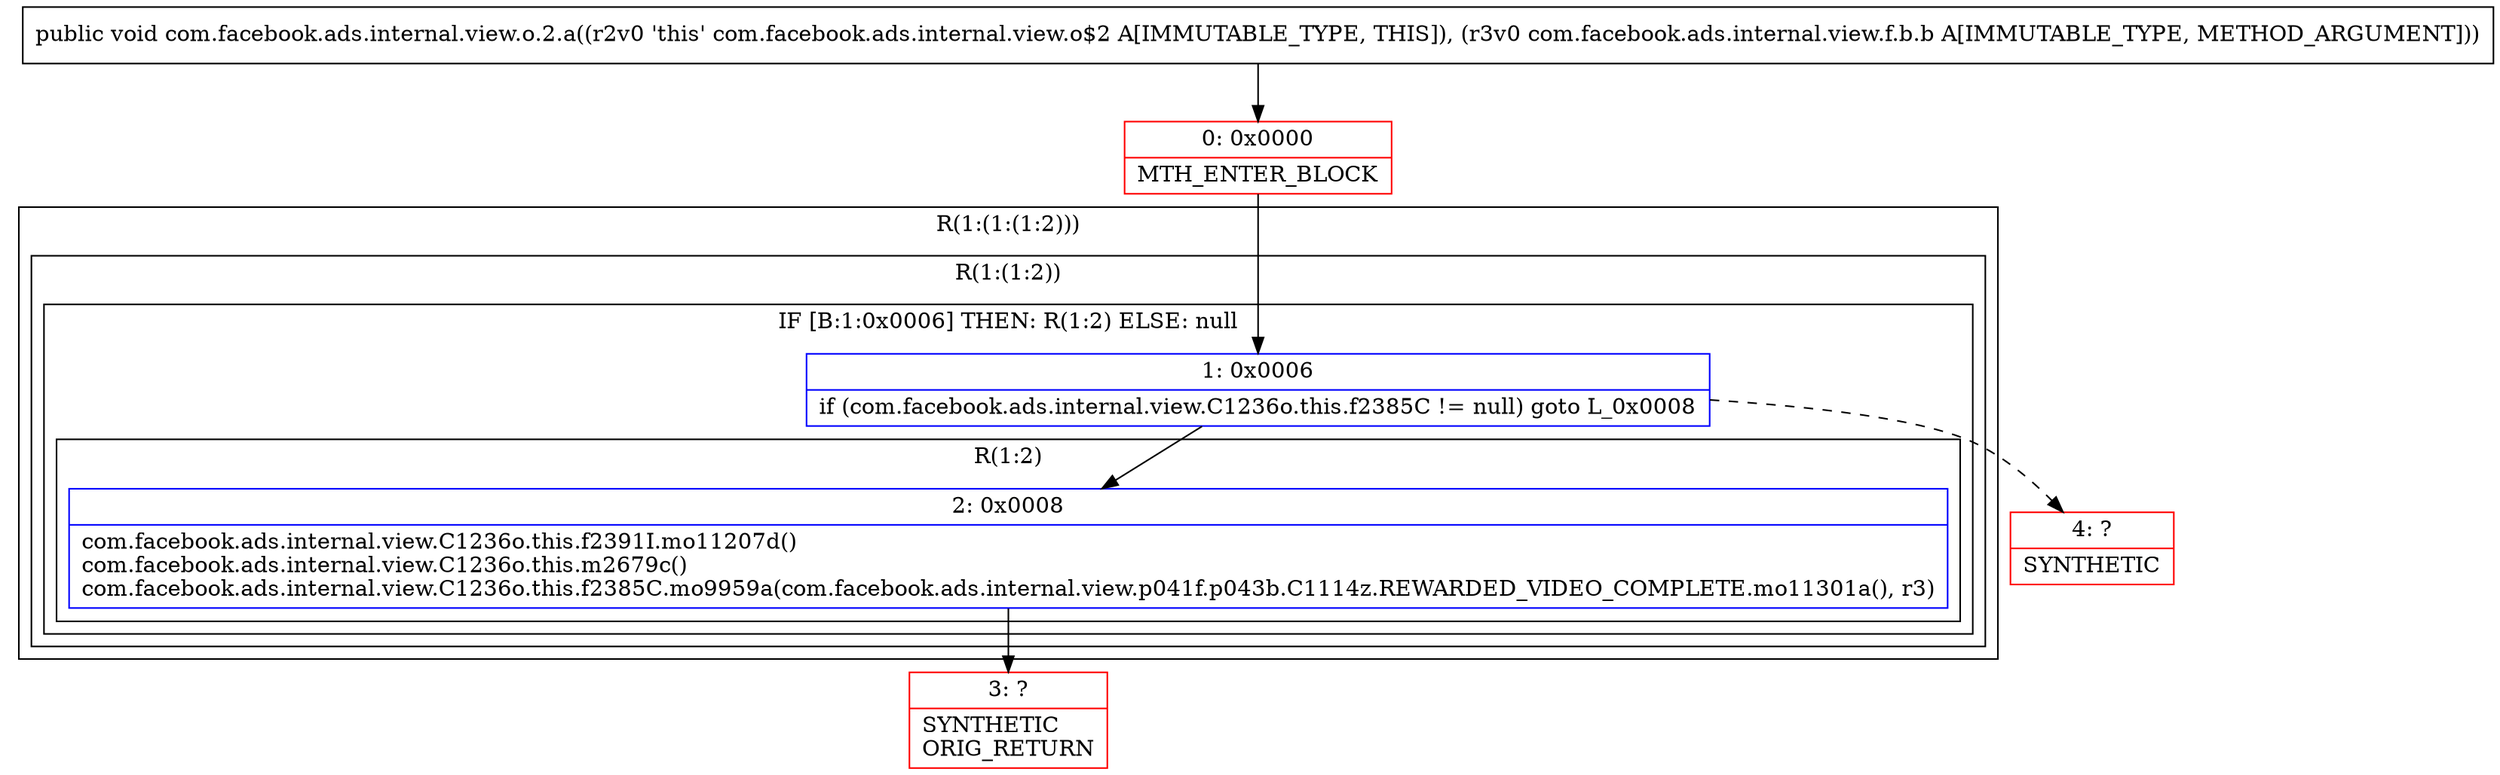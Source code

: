 digraph "CFG forcom.facebook.ads.internal.view.o.2.a(Lcom\/facebook\/ads\/internal\/view\/f\/b\/b;)V" {
subgraph cluster_Region_943969864 {
label = "R(1:(1:(1:2)))";
node [shape=record,color=blue];
subgraph cluster_Region_1395651398 {
label = "R(1:(1:2))";
node [shape=record,color=blue];
subgraph cluster_IfRegion_509425094 {
label = "IF [B:1:0x0006] THEN: R(1:2) ELSE: null";
node [shape=record,color=blue];
Node_1 [shape=record,label="{1\:\ 0x0006|if (com.facebook.ads.internal.view.C1236o.this.f2385C != null) goto L_0x0008\l}"];
subgraph cluster_Region_552534753 {
label = "R(1:2)";
node [shape=record,color=blue];
Node_2 [shape=record,label="{2\:\ 0x0008|com.facebook.ads.internal.view.C1236o.this.f2391I.mo11207d()\lcom.facebook.ads.internal.view.C1236o.this.m2679c()\lcom.facebook.ads.internal.view.C1236o.this.f2385C.mo9959a(com.facebook.ads.internal.view.p041f.p043b.C1114z.REWARDED_VIDEO_COMPLETE.mo11301a(), r3)\l}"];
}
}
}
}
Node_0 [shape=record,color=red,label="{0\:\ 0x0000|MTH_ENTER_BLOCK\l}"];
Node_3 [shape=record,color=red,label="{3\:\ ?|SYNTHETIC\lORIG_RETURN\l}"];
Node_4 [shape=record,color=red,label="{4\:\ ?|SYNTHETIC\l}"];
MethodNode[shape=record,label="{public void com.facebook.ads.internal.view.o.2.a((r2v0 'this' com.facebook.ads.internal.view.o$2 A[IMMUTABLE_TYPE, THIS]), (r3v0 com.facebook.ads.internal.view.f.b.b A[IMMUTABLE_TYPE, METHOD_ARGUMENT])) }"];
MethodNode -> Node_0;
Node_1 -> Node_2;
Node_1 -> Node_4[style=dashed];
Node_2 -> Node_3;
Node_0 -> Node_1;
}

